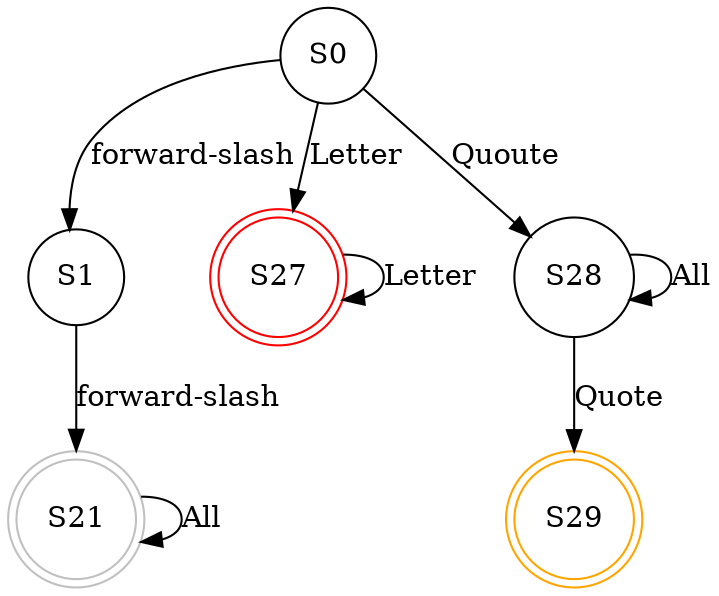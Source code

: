 digraph firstGraph{
node[shape=circle]S0-> S1[label="forward-slash"]
S1->S21[label="forward-slash"]
S21->S21[label="All"]
S21[shape=doublecircle, color="gray"]
S0 -> S27[label="Letter"];
S27->S27[label="Letter"];
S27[shape=doublecircle, color="red"]
S0 -> S28[label="Quoute"]
S28->S28[label="All"]
S28->S29[label="Quote"]
S29[shape=doublecircle, color="orange"]
}
